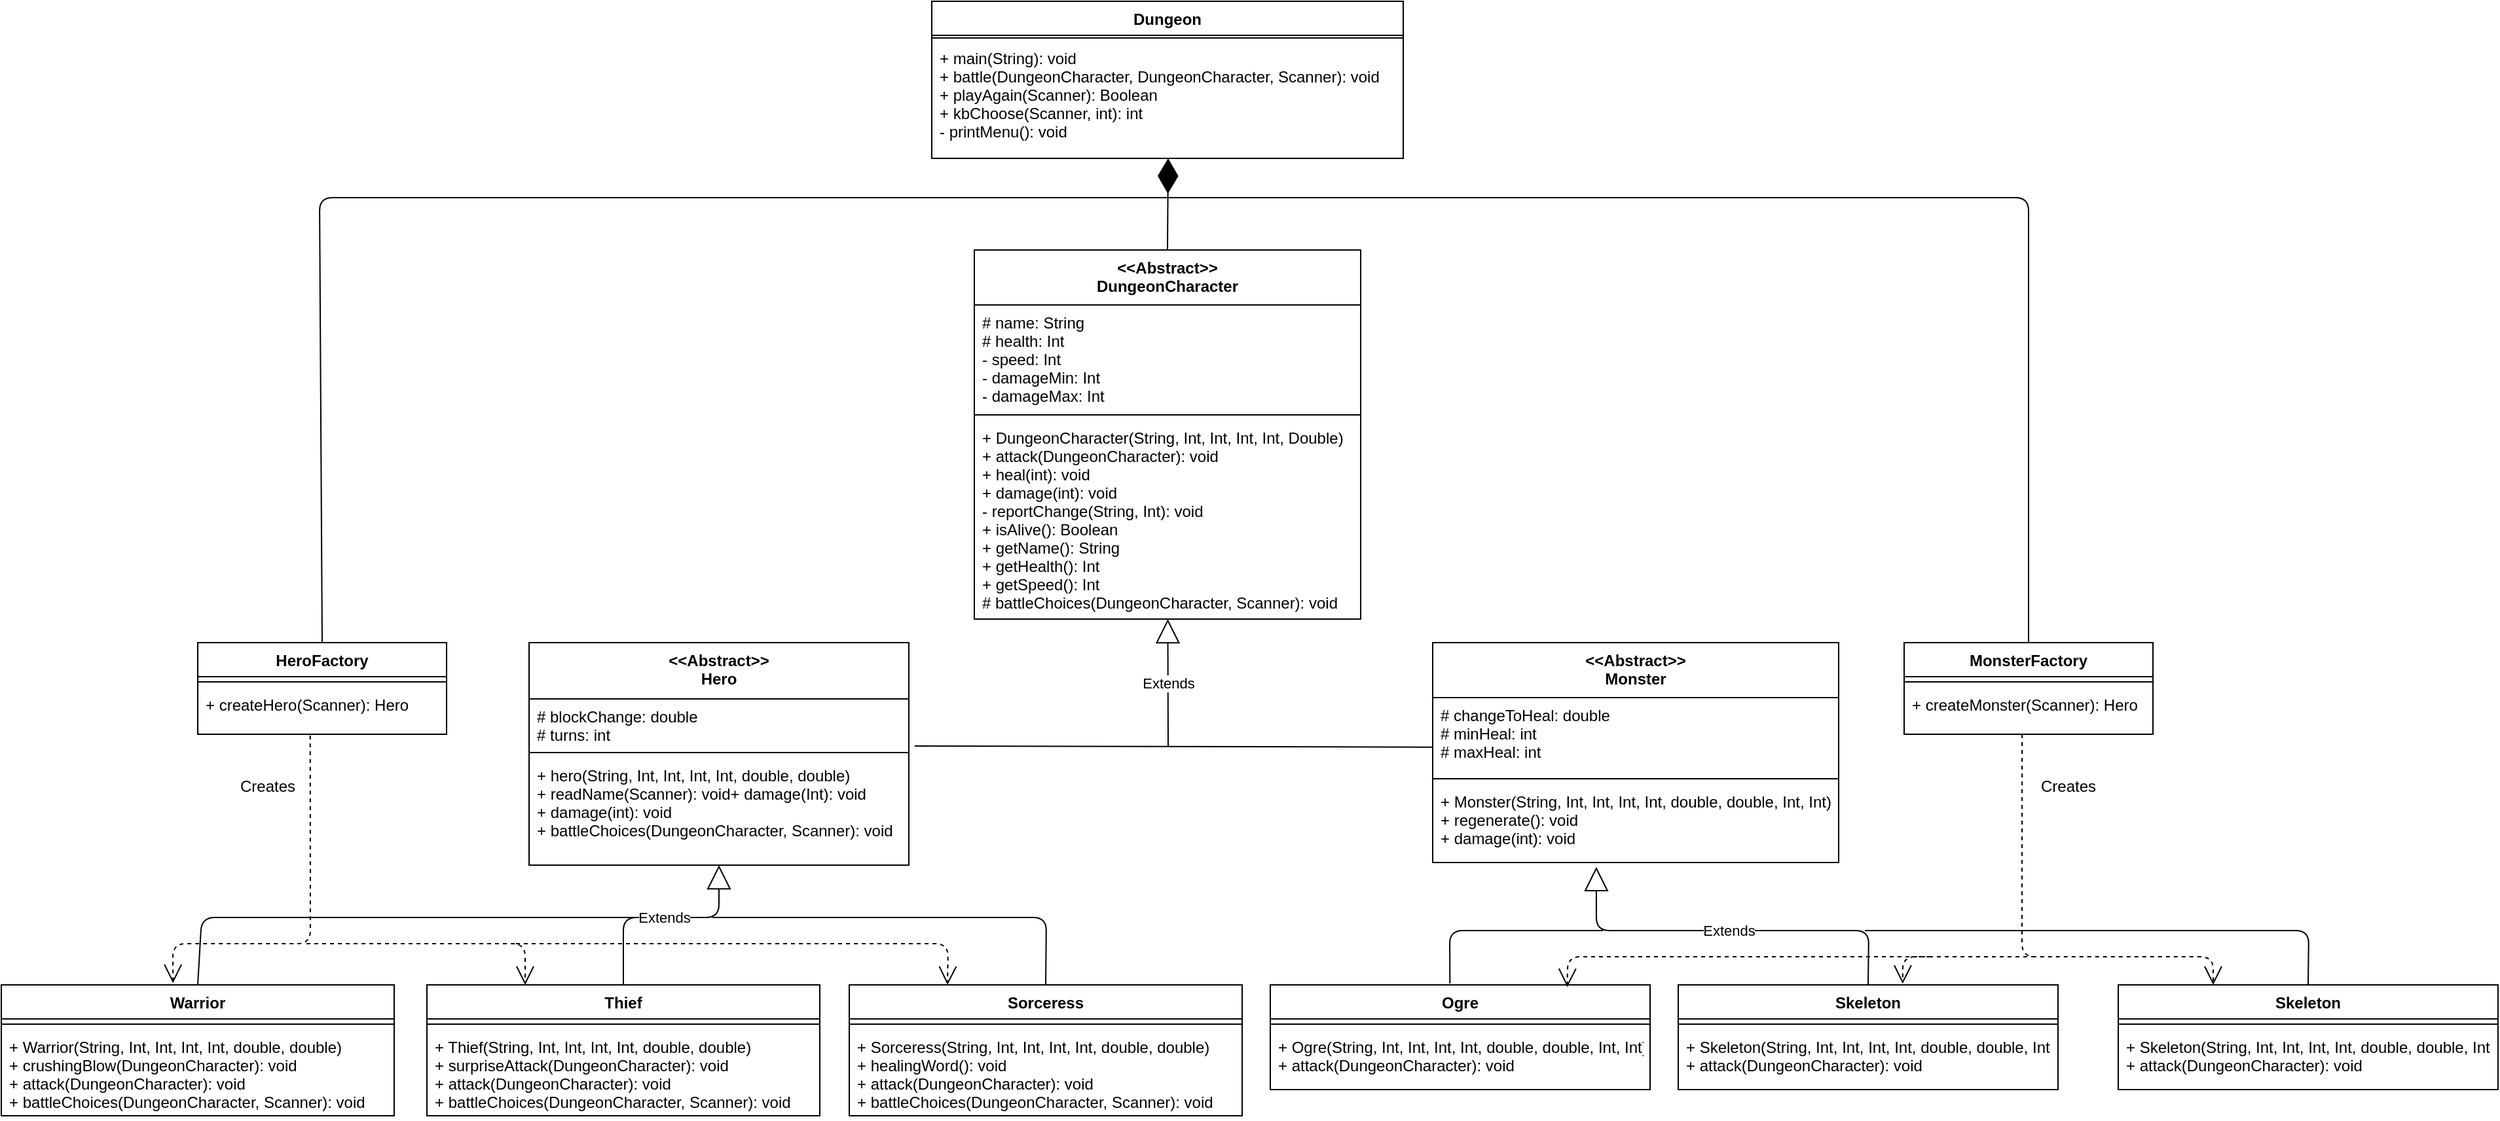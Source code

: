 <mxfile version="12.2.9" type="github" pages="1"><diagram id="sV3SKE_IIjsxvVKE6YBT" name="Page-1"><mxGraphModel dx="3250" dy="787" grid="1" gridSize="10" guides="1" tooltips="1" connect="1" arrows="1" fold="1" page="1" pageScale="1" pageWidth="850" pageHeight="1100" math="0" shadow="0"><root><mxCell id="0"/><mxCell id="1" parent="0"/><mxCell id="hXJLHhJ9virQ9G_ziZrE-2" value="Dungeon" style="swimlane;fontStyle=1;align=center;verticalAlign=top;childLayout=stackLayout;horizontal=1;startSize=26;horizontalStack=0;resizeParent=1;resizeParentMax=0;resizeLast=0;collapsible=1;marginBottom=0;" parent="1" vertex="1"><mxGeometry x="-662.5" y="70" width="360" height="120" as="geometry"/></mxCell><mxCell id="hXJLHhJ9virQ9G_ziZrE-4" value="" style="line;strokeWidth=1;fillColor=none;align=center;verticalAlign=middle;spacingTop=-1;spacingLeft=3;spacingRight=3;rotatable=0;labelPosition=right;points=[];portConstraint=eastwest;" parent="hXJLHhJ9virQ9G_ziZrE-2" vertex="1"><mxGeometry y="26" width="360" height="4" as="geometry"/></mxCell><mxCell id="hXJLHhJ9virQ9G_ziZrE-5" value="+ main(String): void&#10;+ battle(DungeonCharacter, DungeonCharacter, Scanner): void&#10;+ playAgain(Scanner): Boolean&#10;+ kbChoose(Scanner, int): int&#10;- printMenu(): void&#10;" style="text;strokeColor=none;fillColor=none;align=left;verticalAlign=top;spacingLeft=4;spacingRight=4;overflow=hidden;rotatable=0;points=[[0,0.5],[1,0.5]];portConstraint=eastwest;" parent="hXJLHhJ9virQ9G_ziZrE-2" vertex="1"><mxGeometry y="30" width="360" height="90" as="geometry"/></mxCell><mxCell id="hXJLHhJ9virQ9G_ziZrE-6" value="&lt;&lt;Abstract&gt;&gt;&#10;DungeonCharacter" style="swimlane;fontStyle=1;align=center;verticalAlign=top;childLayout=stackLayout;horizontal=1;startSize=42;horizontalStack=0;resizeParent=1;resizeParentMax=0;resizeLast=0;collapsible=1;marginBottom=0;" parent="1" vertex="1"><mxGeometry x="-630" y="260" width="295" height="282" as="geometry"/></mxCell><mxCell id="hXJLHhJ9virQ9G_ziZrE-7" value="# name: String&#10;# health: Int&#10;- speed: Int&#10;- damageMin: Int&#10;- damageMax: Int&#10;" style="text;strokeColor=none;fillColor=none;align=left;verticalAlign=top;spacingLeft=4;spacingRight=4;overflow=hidden;rotatable=0;points=[[0,0.5],[1,0.5]];portConstraint=eastwest;" parent="hXJLHhJ9virQ9G_ziZrE-6" vertex="1"><mxGeometry y="42" width="295" height="80" as="geometry"/></mxCell><mxCell id="hXJLHhJ9virQ9G_ziZrE-8" value="" style="line;strokeWidth=1;fillColor=none;align=left;verticalAlign=middle;spacingTop=-1;spacingLeft=3;spacingRight=3;rotatable=0;labelPosition=right;points=[];portConstraint=eastwest;" parent="hXJLHhJ9virQ9G_ziZrE-6" vertex="1"><mxGeometry y="122" width="295" height="8" as="geometry"/></mxCell><mxCell id="hXJLHhJ9virQ9G_ziZrE-9" value="+ DungeonCharacter(String, Int, Int, Int, Int, Double)&#10;+ attack(DungeonCharacter): void&#10;+ heal(int): void&#10;+ damage(int): void&#10;- reportChange(String, Int): void&#10;+ isAlive(): Boolean&#10;+ getName(): String&#10;+ getHealth(): Int&#10;+ getSpeed(): Int&#10;# battleChoices(DungeonCharacter, Scanner): void&#10;" style="text;strokeColor=none;fillColor=none;align=left;verticalAlign=top;spacingLeft=4;spacingRight=4;overflow=hidden;rotatable=0;points=[[0,0.5],[1,0.5]];portConstraint=eastwest;" parent="hXJLHhJ9virQ9G_ziZrE-6" vertex="1"><mxGeometry y="130" width="295" height="152" as="geometry"/></mxCell><mxCell id="hXJLHhJ9virQ9G_ziZrE-11" value="&lt;&lt;Abstract&gt;&gt;&#10;Hero" style="swimlane;fontStyle=1;align=center;verticalAlign=top;childLayout=stackLayout;horizontal=1;startSize=43;horizontalStack=0;resizeParent=1;resizeParentMax=0;resizeLast=0;collapsible=1;marginBottom=0;" parent="1" vertex="1"><mxGeometry x="-970" y="560" width="290" height="170" as="geometry"/></mxCell><mxCell id="hXJLHhJ9virQ9G_ziZrE-12" value="# blockChange: double&#10;# turns: int&#10;" style="text;strokeColor=none;fillColor=none;align=left;verticalAlign=top;spacingLeft=4;spacingRight=4;overflow=hidden;rotatable=0;points=[[0,0.5],[1,0.5]];portConstraint=eastwest;" parent="hXJLHhJ9virQ9G_ziZrE-11" vertex="1"><mxGeometry y="43" width="290" height="37" as="geometry"/></mxCell><mxCell id="hXJLHhJ9virQ9G_ziZrE-13" value="" style="line;strokeWidth=1;fillColor=none;align=left;verticalAlign=middle;spacingTop=-1;spacingLeft=3;spacingRight=3;rotatable=0;labelPosition=right;points=[];portConstraint=eastwest;" parent="hXJLHhJ9virQ9G_ziZrE-11" vertex="1"><mxGeometry y="80" width="290" height="8" as="geometry"/></mxCell><mxCell id="hXJLHhJ9virQ9G_ziZrE-14" value="+ hero(String, Int, Int, Int, Int, double, double)&#10;+ readName(Scanner): void+ damage(Int): void&#10;+ damage(int): void&#10;+ battleChoices(DungeonCharacter, Scanner): void&#10;" style="text;strokeColor=none;fillColor=none;align=left;verticalAlign=top;spacingLeft=4;spacingRight=4;overflow=hidden;rotatable=0;points=[[0,0.5],[1,0.5]];portConstraint=eastwest;" parent="hXJLHhJ9virQ9G_ziZrE-11" vertex="1"><mxGeometry y="88" width="290" height="82" as="geometry"/></mxCell><mxCell id="hXJLHhJ9virQ9G_ziZrE-15" value="&lt;&lt;Abstract&gt;&gt;&#10;Monster" style="swimlane;fontStyle=1;align=center;verticalAlign=top;childLayout=stackLayout;horizontal=1;startSize=42;horizontalStack=0;resizeParent=1;resizeParentMax=0;resizeLast=0;collapsible=1;marginBottom=0;" parent="1" vertex="1"><mxGeometry x="-280" y="560" width="310" height="168" as="geometry"/></mxCell><mxCell id="hXJLHhJ9virQ9G_ziZrE-16" value="# changeToHeal: double&#10;# minHeal: int&#10;# maxHeal: int&#10;" style="text;strokeColor=none;fillColor=none;align=left;verticalAlign=top;spacingLeft=4;spacingRight=4;overflow=hidden;rotatable=0;points=[[0,0.5],[1,0.5]];portConstraint=eastwest;" parent="hXJLHhJ9virQ9G_ziZrE-15" vertex="1"><mxGeometry y="42" width="310" height="58" as="geometry"/></mxCell><mxCell id="hXJLHhJ9virQ9G_ziZrE-17" value="" style="line;strokeWidth=1;fillColor=none;align=left;verticalAlign=middle;spacingTop=-1;spacingLeft=3;spacingRight=3;rotatable=0;labelPosition=right;points=[];portConstraint=eastwest;" parent="hXJLHhJ9virQ9G_ziZrE-15" vertex="1"><mxGeometry y="100" width="310" height="8" as="geometry"/></mxCell><mxCell id="hXJLHhJ9virQ9G_ziZrE-18" value="+ Monster(String, Int, Int, Int, Int, double, double, Int, Int)&#10;+ regenerate(): void&#10;+ damage(int): void&#10;" style="text;strokeColor=none;fillColor=none;align=left;verticalAlign=top;spacingLeft=4;spacingRight=4;overflow=hidden;rotatable=0;points=[[0,0.5],[1,0.5]];portConstraint=eastwest;" parent="hXJLHhJ9virQ9G_ziZrE-15" vertex="1"><mxGeometry y="108" width="310" height="60" as="geometry"/></mxCell><mxCell id="hXJLHhJ9virQ9G_ziZrE-23" value="Warrior" style="swimlane;fontStyle=1;align=center;verticalAlign=top;childLayout=stackLayout;horizontal=1;startSize=26;horizontalStack=0;resizeParent=1;resizeParentMax=0;resizeLast=0;collapsible=1;marginBottom=0;" parent="1" vertex="1"><mxGeometry x="-1373" y="821.5" width="300" height="100" as="geometry"/></mxCell><mxCell id="hXJLHhJ9virQ9G_ziZrE-25" value="" style="line;strokeWidth=1;fillColor=none;align=left;verticalAlign=middle;spacingTop=-1;spacingLeft=3;spacingRight=3;rotatable=0;labelPosition=right;points=[];portConstraint=eastwest;" parent="hXJLHhJ9virQ9G_ziZrE-23" vertex="1"><mxGeometry y="26" width="300" height="8" as="geometry"/></mxCell><mxCell id="hXJLHhJ9virQ9G_ziZrE-26" value="+ Warrior(String, Int, Int, Int, Int, double, double)&#10;+ crushingBlow(DungeonCharacter): void&#10;+ attack(DungeonCharacter): void&#10;+ battleChoices(DungeonCharacter, Scanner): void&#10;" style="text;strokeColor=none;fillColor=none;align=left;verticalAlign=top;spacingLeft=4;spacingRight=4;overflow=hidden;rotatable=0;points=[[0,0.5],[1,0.5]];portConstraint=eastwest;" parent="hXJLHhJ9virQ9G_ziZrE-23" vertex="1"><mxGeometry y="34" width="300" height="66" as="geometry"/></mxCell><mxCell id="hXJLHhJ9virQ9G_ziZrE-28" value="Sorceress" style="swimlane;fontStyle=1;align=center;verticalAlign=top;childLayout=stackLayout;horizontal=1;startSize=26;horizontalStack=0;resizeParent=1;resizeParentMax=0;resizeLast=0;collapsible=1;marginBottom=0;" parent="1" vertex="1"><mxGeometry x="-725.5" y="821.5" width="300" height="100" as="geometry"/></mxCell><mxCell id="hXJLHhJ9virQ9G_ziZrE-29" value="" style="line;strokeWidth=1;fillColor=none;align=left;verticalAlign=middle;spacingTop=-1;spacingLeft=3;spacingRight=3;rotatable=0;labelPosition=right;points=[];portConstraint=eastwest;" parent="hXJLHhJ9virQ9G_ziZrE-28" vertex="1"><mxGeometry y="26" width="300" height="8" as="geometry"/></mxCell><mxCell id="hXJLHhJ9virQ9G_ziZrE-30" value="+ Sorceress(String, Int, Int, Int, Int, double, double)&#10;+ healingWord(): void&#10;+ attack(DungeonCharacter): void&#10;+ battleChoices(DungeonCharacter, Scanner): void&#10;" style="text;strokeColor=none;fillColor=none;align=left;verticalAlign=top;spacingLeft=4;spacingRight=4;overflow=hidden;rotatable=0;points=[[0,0.5],[1,0.5]];portConstraint=eastwest;" parent="hXJLHhJ9virQ9G_ziZrE-28" vertex="1"><mxGeometry y="34" width="300" height="66" as="geometry"/></mxCell><mxCell id="hXJLHhJ9virQ9G_ziZrE-31" value="Thief" style="swimlane;fontStyle=1;align=center;verticalAlign=top;childLayout=stackLayout;horizontal=1;startSize=26;horizontalStack=0;resizeParent=1;resizeParentMax=0;resizeLast=0;collapsible=1;marginBottom=0;" parent="1" vertex="1"><mxGeometry x="-1048" y="821.5" width="300" height="100" as="geometry"/></mxCell><mxCell id="hXJLHhJ9virQ9G_ziZrE-32" value="" style="line;strokeWidth=1;fillColor=none;align=left;verticalAlign=middle;spacingTop=-1;spacingLeft=3;spacingRight=3;rotatable=0;labelPosition=right;points=[];portConstraint=eastwest;" parent="hXJLHhJ9virQ9G_ziZrE-31" vertex="1"><mxGeometry y="26" width="300" height="8" as="geometry"/></mxCell><mxCell id="hXJLHhJ9virQ9G_ziZrE-33" value="+ Thief(String, Int, Int, Int, Int, double, double)&#10;+ surpriseAttack(DungeonCharacter): void&#10;+ attack(DungeonCharacter): void&#10;+ battleChoices(DungeonCharacter, Scanner): void&#10;" style="text;strokeColor=none;fillColor=none;align=left;verticalAlign=top;spacingLeft=4;spacingRight=4;overflow=hidden;rotatable=0;points=[[0,0.5],[1,0.5]];portConstraint=eastwest;" parent="hXJLHhJ9virQ9G_ziZrE-31" vertex="1"><mxGeometry y="34" width="300" height="66" as="geometry"/></mxCell><mxCell id="hXJLHhJ9virQ9G_ziZrE-38" value="Ogre" style="swimlane;fontStyle=1;align=center;verticalAlign=top;childLayout=stackLayout;horizontal=1;startSize=26;horizontalStack=0;resizeParent=1;resizeParentMax=0;resizeLast=0;collapsible=1;marginBottom=0;" parent="1" vertex="1"><mxGeometry x="-404" y="821.5" width="290" height="80" as="geometry"/></mxCell><mxCell id="hXJLHhJ9virQ9G_ziZrE-40" value="" style="line;strokeWidth=1;fillColor=none;align=left;verticalAlign=middle;spacingTop=-1;spacingLeft=3;spacingRight=3;rotatable=0;labelPosition=right;points=[];portConstraint=eastwest;" parent="hXJLHhJ9virQ9G_ziZrE-38" vertex="1"><mxGeometry y="26" width="290" height="8" as="geometry"/></mxCell><mxCell id="hXJLHhJ9virQ9G_ziZrE-41" value="+ Ogre(String, Int, Int, Int, Int, double, double, Int, Int)&#10;+ attack(DungeonCharacter): void&#10;" style="text;strokeColor=none;fillColor=none;align=left;verticalAlign=top;spacingLeft=4;spacingRight=4;overflow=hidden;rotatable=0;points=[[0,0.5],[1,0.5]];portConstraint=eastwest;" parent="hXJLHhJ9virQ9G_ziZrE-38" vertex="1"><mxGeometry y="34" width="290" height="46" as="geometry"/></mxCell><mxCell id="hXJLHhJ9virQ9G_ziZrE-43" value="Skeleton" style="swimlane;fontStyle=1;align=center;verticalAlign=top;childLayout=stackLayout;horizontal=1;startSize=26;horizontalStack=0;resizeParent=1;resizeParentMax=0;resizeLast=0;collapsible=1;marginBottom=0;" parent="1" vertex="1"><mxGeometry x="-92.5" y="821.5" width="290" height="80" as="geometry"/></mxCell><mxCell id="hXJLHhJ9virQ9G_ziZrE-44" value="" style="line;strokeWidth=1;fillColor=none;align=left;verticalAlign=middle;spacingTop=-1;spacingLeft=3;spacingRight=3;rotatable=0;labelPosition=right;points=[];portConstraint=eastwest;" parent="hXJLHhJ9virQ9G_ziZrE-43" vertex="1"><mxGeometry y="26" width="290" height="8" as="geometry"/></mxCell><mxCell id="hXJLHhJ9virQ9G_ziZrE-45" value="+ Skeleton(String, Int, Int, Int, Int, double, double, Int, Int)&#10;+ attack(DungeonCharacter): void&#10;" style="text;strokeColor=none;fillColor=none;align=left;verticalAlign=top;spacingLeft=4;spacingRight=4;overflow=hidden;rotatable=0;points=[[0,0.5],[1,0.5]];portConstraint=eastwest;" parent="hXJLHhJ9virQ9G_ziZrE-43" vertex="1"><mxGeometry y="34" width="290" height="46" as="geometry"/></mxCell><mxCell id="hXJLHhJ9virQ9G_ziZrE-46" value="Skeleton" style="swimlane;fontStyle=1;align=center;verticalAlign=top;childLayout=stackLayout;horizontal=1;startSize=26;horizontalStack=0;resizeParent=1;resizeParentMax=0;resizeLast=0;collapsible=1;marginBottom=0;" parent="1" vertex="1"><mxGeometry x="243.5" y="821.5" width="290" height="80" as="geometry"/></mxCell><mxCell id="hXJLHhJ9virQ9G_ziZrE-47" value="" style="line;strokeWidth=1;fillColor=none;align=left;verticalAlign=middle;spacingTop=-1;spacingLeft=3;spacingRight=3;rotatable=0;labelPosition=right;points=[];portConstraint=eastwest;" parent="hXJLHhJ9virQ9G_ziZrE-46" vertex="1"><mxGeometry y="26" width="290" height="8" as="geometry"/></mxCell><mxCell id="hXJLHhJ9virQ9G_ziZrE-48" value="+ Skeleton(String, Int, Int, Int, Int, double, double, Int, Int)&#10;+ attack(DungeonCharacter): void&#10;" style="text;strokeColor=none;fillColor=none;align=left;verticalAlign=top;spacingLeft=4;spacingRight=4;overflow=hidden;rotatable=0;points=[[0,0.5],[1,0.5]];portConstraint=eastwest;" parent="hXJLHhJ9virQ9G_ziZrE-46" vertex="1"><mxGeometry y="34" width="290" height="46" as="geometry"/></mxCell><mxCell id="hXJLHhJ9virQ9G_ziZrE-49" value="HeroFactory" style="swimlane;fontStyle=1;align=center;verticalAlign=top;childLayout=stackLayout;horizontal=1;startSize=26;horizontalStack=0;resizeParent=1;resizeParentMax=0;resizeLast=0;collapsible=1;marginBottom=0;" parent="1" vertex="1"><mxGeometry x="-1223" y="560" width="190" height="70" as="geometry"/></mxCell><mxCell id="hXJLHhJ9virQ9G_ziZrE-51" value="" style="line;strokeWidth=1;fillColor=none;align=left;verticalAlign=middle;spacingTop=-1;spacingLeft=3;spacingRight=3;rotatable=0;labelPosition=right;points=[];portConstraint=eastwest;" parent="hXJLHhJ9virQ9G_ziZrE-49" vertex="1"><mxGeometry y="26" width="190" height="8" as="geometry"/></mxCell><mxCell id="hXJLHhJ9virQ9G_ziZrE-52" value="+ createHero(Scanner): Hero&#10;" style="text;strokeColor=none;fillColor=none;align=left;verticalAlign=top;spacingLeft=4;spacingRight=4;overflow=hidden;rotatable=0;points=[[0,0.5],[1,0.5]];portConstraint=eastwest;" parent="hXJLHhJ9virQ9G_ziZrE-49" vertex="1"><mxGeometry y="34" width="190" height="36" as="geometry"/></mxCell><mxCell id="hXJLHhJ9virQ9G_ziZrE-60" value="MonsterFactory" style="swimlane;fontStyle=1;align=center;verticalAlign=top;childLayout=stackLayout;horizontal=1;startSize=26;horizontalStack=0;resizeParent=1;resizeParentMax=0;resizeLast=0;collapsible=1;marginBottom=0;" parent="1" vertex="1"><mxGeometry x="80" y="560" width="190" height="70" as="geometry"/></mxCell><mxCell id="hXJLHhJ9virQ9G_ziZrE-61" value="" style="line;strokeWidth=1;fillColor=none;align=left;verticalAlign=middle;spacingTop=-1;spacingLeft=3;spacingRight=3;rotatable=0;labelPosition=right;points=[];portConstraint=eastwest;" parent="hXJLHhJ9virQ9G_ziZrE-60" vertex="1"><mxGeometry y="26" width="190" height="8" as="geometry"/></mxCell><mxCell id="hXJLHhJ9virQ9G_ziZrE-62" value="+ createMonster(Scanner): Hero&#10;" style="text;strokeColor=none;fillColor=none;align=left;verticalAlign=top;spacingLeft=4;spacingRight=4;overflow=hidden;rotatable=0;points=[[0,0.5],[1,0.5]];portConstraint=eastwest;" parent="hXJLHhJ9virQ9G_ziZrE-60" vertex="1"><mxGeometry y="34" width="190" height="36" as="geometry"/></mxCell><mxCell id="hXJLHhJ9virQ9G_ziZrE-63" value="" style="endArrow=diamondThin;endFill=1;endSize=24;html=1;exitX=0.5;exitY=0;exitDx=0;exitDy=0;" parent="1" source="hXJLHhJ9virQ9G_ziZrE-6" edge="1"><mxGeometry width="160" relative="1" as="geometry"><mxPoint x="-642.5" y="181.5" as="sourcePoint"/><mxPoint x="-482" y="190" as="targetPoint"/></mxGeometry></mxCell><mxCell id="hXJLHhJ9virQ9G_ziZrE-64" value="" style="endArrow=none;endFill=0;endSize=24;html=1;exitX=0.5;exitY=0;exitDx=0;exitDy=0;" parent="1" source="hXJLHhJ9virQ9G_ziZrE-60" edge="1"><mxGeometry width="160" relative="1" as="geometry"><mxPoint x="-472.5" y="270" as="sourcePoint"/><mxPoint x="-482" y="220" as="targetPoint"/><Array as="points"><mxPoint x="175" y="220"/></Array></mxGeometry></mxCell><mxCell id="hXJLHhJ9virQ9G_ziZrE-65" value="" style="endArrow=none;endFill=0;endSize=24;html=1;exitX=0.5;exitY=0;exitDx=0;exitDy=0;" parent="1" source="hXJLHhJ9virQ9G_ziZrE-49" edge="1"><mxGeometry width="160" relative="1" as="geometry"><mxPoint x="-462.5" y="280" as="sourcePoint"/><mxPoint x="-482" y="220" as="targetPoint"/><Array as="points"><mxPoint x="-1130" y="220"/></Array></mxGeometry></mxCell><mxCell id="hXJLHhJ9virQ9G_ziZrE-66" value="" style="endArrow=none;endSize=16;endFill=0;html=1;exitX=0.5;exitY=0;exitDx=0;exitDy=0;" parent="1" source="hXJLHhJ9virQ9G_ziZrE-23" edge="1"><mxGeometry width="160" relative="1" as="geometry"><mxPoint x="-1218" y="791.5" as="sourcePoint"/><mxPoint x="-890" y="770" as="targetPoint"/><Array as="points"><mxPoint x="-1220" y="770"/></Array></mxGeometry></mxCell><mxCell id="hXJLHhJ9virQ9G_ziZrE-67" value="Extends" style="endArrow=block;endSize=16;endFill=0;html=1;exitX=0.5;exitY=0;exitDx=0;exitDy=0;entryX=0.5;entryY=1;entryDx=0;entryDy=0;" parent="1" source="hXJLHhJ9virQ9G_ziZrE-31" target="hXJLHhJ9virQ9G_ziZrE-11" edge="1"><mxGeometry width="160" relative="1" as="geometry"><mxPoint x="-1213" y="821.5" as="sourcePoint"/><mxPoint x="-1213" y="631.5" as="targetPoint"/><Array as="points"><mxPoint x="-898" y="770"/><mxPoint x="-825" y="770"/></Array></mxGeometry></mxCell><mxCell id="hXJLHhJ9virQ9G_ziZrE-68" value="" style="endArrow=none;endSize=16;endFill=0;html=1;exitX=0.5;exitY=0;exitDx=0;exitDy=0;" parent="1" source="hXJLHhJ9virQ9G_ziZrE-28" edge="1"><mxGeometry x="-0.023" y="-24" width="160" relative="1" as="geometry"><mxPoint x="-1203" y="841.5" as="sourcePoint"/><mxPoint x="-830" y="770" as="targetPoint"/><Array as="points"><mxPoint x="-575" y="770"/></Array><mxPoint as="offset"/></mxGeometry></mxCell><mxCell id="hXJLHhJ9virQ9G_ziZrE-69" value="" style="endArrow=none;endSize=16;endFill=0;html=1;exitX=0.473;exitY=-0.014;exitDx=0;exitDy=0;exitPerimeter=0;" parent="1" source="hXJLHhJ9virQ9G_ziZrE-38" edge="1"><mxGeometry width="160" relative="1" as="geometry"><mxPoint x="-496.5" y="821.5" as="sourcePoint"/><mxPoint x="-150" y="780" as="targetPoint"/><Array as="points"><mxPoint x="-267" y="780"/></Array></mxGeometry></mxCell><mxCell id="hXJLHhJ9virQ9G_ziZrE-70" value="Extends" style="endArrow=block;endSize=16;endFill=0;html=1;exitX=0.5;exitY=0;exitDx=0;exitDy=0;entryX=0.403;entryY=1.056;entryDx=0;entryDy=0;entryPerimeter=0;" parent="1" source="hXJLHhJ9virQ9G_ziZrE-43" target="hXJLHhJ9virQ9G_ziZrE-18" edge="1"><mxGeometry width="160" relative="1" as="geometry"><mxPoint x="193.5" y="861.5" as="sourcePoint"/><mxPoint x="273.5" y="631.5" as="targetPoint"/><Array as="points"><mxPoint x="53" y="780"/><mxPoint x="-155" y="780"/></Array></mxGeometry></mxCell><mxCell id="hXJLHhJ9virQ9G_ziZrE-71" value="" style="endArrow=none;endSize=16;endFill=0;html=1;exitX=0.5;exitY=0;exitDx=0;exitDy=0;" parent="1" source="hXJLHhJ9virQ9G_ziZrE-46" edge="1"><mxGeometry width="160" relative="1" as="geometry"><mxPoint x="413.5" y="834.5" as="sourcePoint"/><mxPoint x="50" y="780" as="targetPoint"/><Array as="points"><mxPoint x="389" y="780"/></Array></mxGeometry></mxCell><mxCell id="hXJLHhJ9virQ9G_ziZrE-74" value="Extends" style="endArrow=block;endSize=16;endFill=0;html=1;" parent="1" target="hXJLHhJ9virQ9G_ziZrE-9" edge="1"><mxGeometry width="160" relative="1" as="geometry"><mxPoint x="-482" y="640" as="sourcePoint"/><mxPoint x="-1295.65" y="621.804" as="targetPoint"/></mxGeometry></mxCell><mxCell id="hXJLHhJ9virQ9G_ziZrE-76" value="" style="endArrow=none;endFill=0;endSize=24;html=1;strokeColor=#000000;exitX=1.015;exitY=0.973;exitDx=0;exitDy=0;entryX=-0.001;entryY=0.652;entryDx=0;entryDy=0;entryPerimeter=0;exitPerimeter=0;" parent="1" source="hXJLHhJ9virQ9G_ziZrE-12" target="hXJLHhJ9virQ9G_ziZrE-16" edge="1"><mxGeometry width="160" relative="1" as="geometry"><mxPoint x="-1070" y="731.5" as="sourcePoint"/><mxPoint x="50" y="641.5" as="targetPoint"/><Array as="points"/></mxGeometry></mxCell><mxCell id="-hslKL6JHC5grtIF9Vdm-2" value="" style="endArrow=open;dashed=1;endFill=0;endSize=12;html=1;exitX=0.474;exitY=1;exitDx=0;exitDy=0;exitPerimeter=0;entryX=0.25;entryY=0;entryDx=0;entryDy=0;" parent="1" source="hXJLHhJ9virQ9G_ziZrE-62" target="hXJLHhJ9virQ9G_ziZrE-46" edge="1"><mxGeometry width="160" relative="1" as="geometry"><mxPoint x="228.5" y="680" as="sourcePoint"/><mxPoint x="360" y="720" as="targetPoint"/><Array as="points"><mxPoint x="170" y="800"/><mxPoint x="316" y="800"/></Array></mxGeometry></mxCell><mxCell id="-hslKL6JHC5grtIF9Vdm-3" value="" style="endArrow=open;dashed=1;endFill=0;endSize=12;html=1;entryX=0.591;entryY=-0.011;entryDx=0;entryDy=0;entryPerimeter=0;" parent="1" target="hXJLHhJ9virQ9G_ziZrE-43" edge="1"><mxGeometry width="160" relative="1" as="geometry"><mxPoint x="100" y="800" as="sourcePoint"/><mxPoint x="352.5" y="834.5" as="targetPoint"/><Array as="points"><mxPoint x="79" y="800"/></Array></mxGeometry></mxCell><mxCell id="-hslKL6JHC5grtIF9Vdm-4" value="" style="endArrow=open;dashed=1;endFill=0;endSize=12;html=1;entryX=0.782;entryY=0.021;entryDx=0;entryDy=0;entryPerimeter=0;" parent="1" target="hXJLHhJ9virQ9G_ziZrE-38" edge="1"><mxGeometry width="160" relative="1" as="geometry"><mxPoint x="180" y="800" as="sourcePoint"/><mxPoint x="408.5" y="841.5" as="targetPoint"/><Array as="points"><mxPoint x="-177" y="800"/></Array></mxGeometry></mxCell><mxCell id="-hslKL6JHC5grtIF9Vdm-5" value="" style="endArrow=open;dashed=1;endFill=0;endSize=12;html=1;entryX=0.437;entryY=-0.014;entryDx=0;entryDy=0;exitX=0.452;exitY=1.028;exitDx=0;exitDy=0;exitPerimeter=0;entryPerimeter=0;" parent="1" source="hXJLHhJ9virQ9G_ziZrE-52" target="hXJLHhJ9virQ9G_ziZrE-23" edge="1"><mxGeometry width="160" relative="1" as="geometry"><mxPoint x="-748" y="740" as="sourcePoint"/><mxPoint x="-865.5" y="931.5" as="targetPoint"/><Array as="points"><mxPoint x="-1137" y="790"/><mxPoint x="-1242" y="790"/></Array></mxGeometry></mxCell><mxCell id="-hslKL6JHC5grtIF9Vdm-6" value="" style="endArrow=open;dashed=1;endFill=0;endSize=12;html=1;entryX=0.25;entryY=0;entryDx=0;entryDy=0;" parent="1" target="hXJLHhJ9virQ9G_ziZrE-31" edge="1"><mxGeometry width="160" relative="1" as="geometry"><mxPoint x="-1140" y="790" as="sourcePoint"/><mxPoint x="-1210" y="834.5" as="targetPoint"/><Array as="points"><mxPoint x="-973" y="790"/></Array></mxGeometry></mxCell><mxCell id="-hslKL6JHC5grtIF9Vdm-7" value="" style="endArrow=open;dashed=1;endFill=0;endSize=12;html=1;entryX=0.25;entryY=0;entryDx=0;entryDy=0;" parent="1" target="hXJLHhJ9virQ9G_ziZrE-28" edge="1"><mxGeometry width="160" relative="1" as="geometry"><mxPoint x="-980" y="790" as="sourcePoint"/><mxPoint x="-1200" y="825.5" as="targetPoint"/><Array as="points"><mxPoint x="-650" y="790"/></Array></mxGeometry></mxCell><mxCell id="-hslKL6JHC5grtIF9Vdm-8" value="Creates" style="text;html=1;align=center;verticalAlign=middle;resizable=0;points=[];;autosize=1;" parent="1" vertex="1"><mxGeometry x="175" y="660" width="60" height="20" as="geometry"/></mxCell><mxCell id="-hslKL6JHC5grtIF9Vdm-9" value="Creates" style="text;html=1;align=center;verticalAlign=middle;resizable=0;points=[];;autosize=1;" parent="1" vertex="1"><mxGeometry x="-1200" y="660" width="60" height="20" as="geometry"/></mxCell></root></mxGraphModel></diagram></mxfile>
